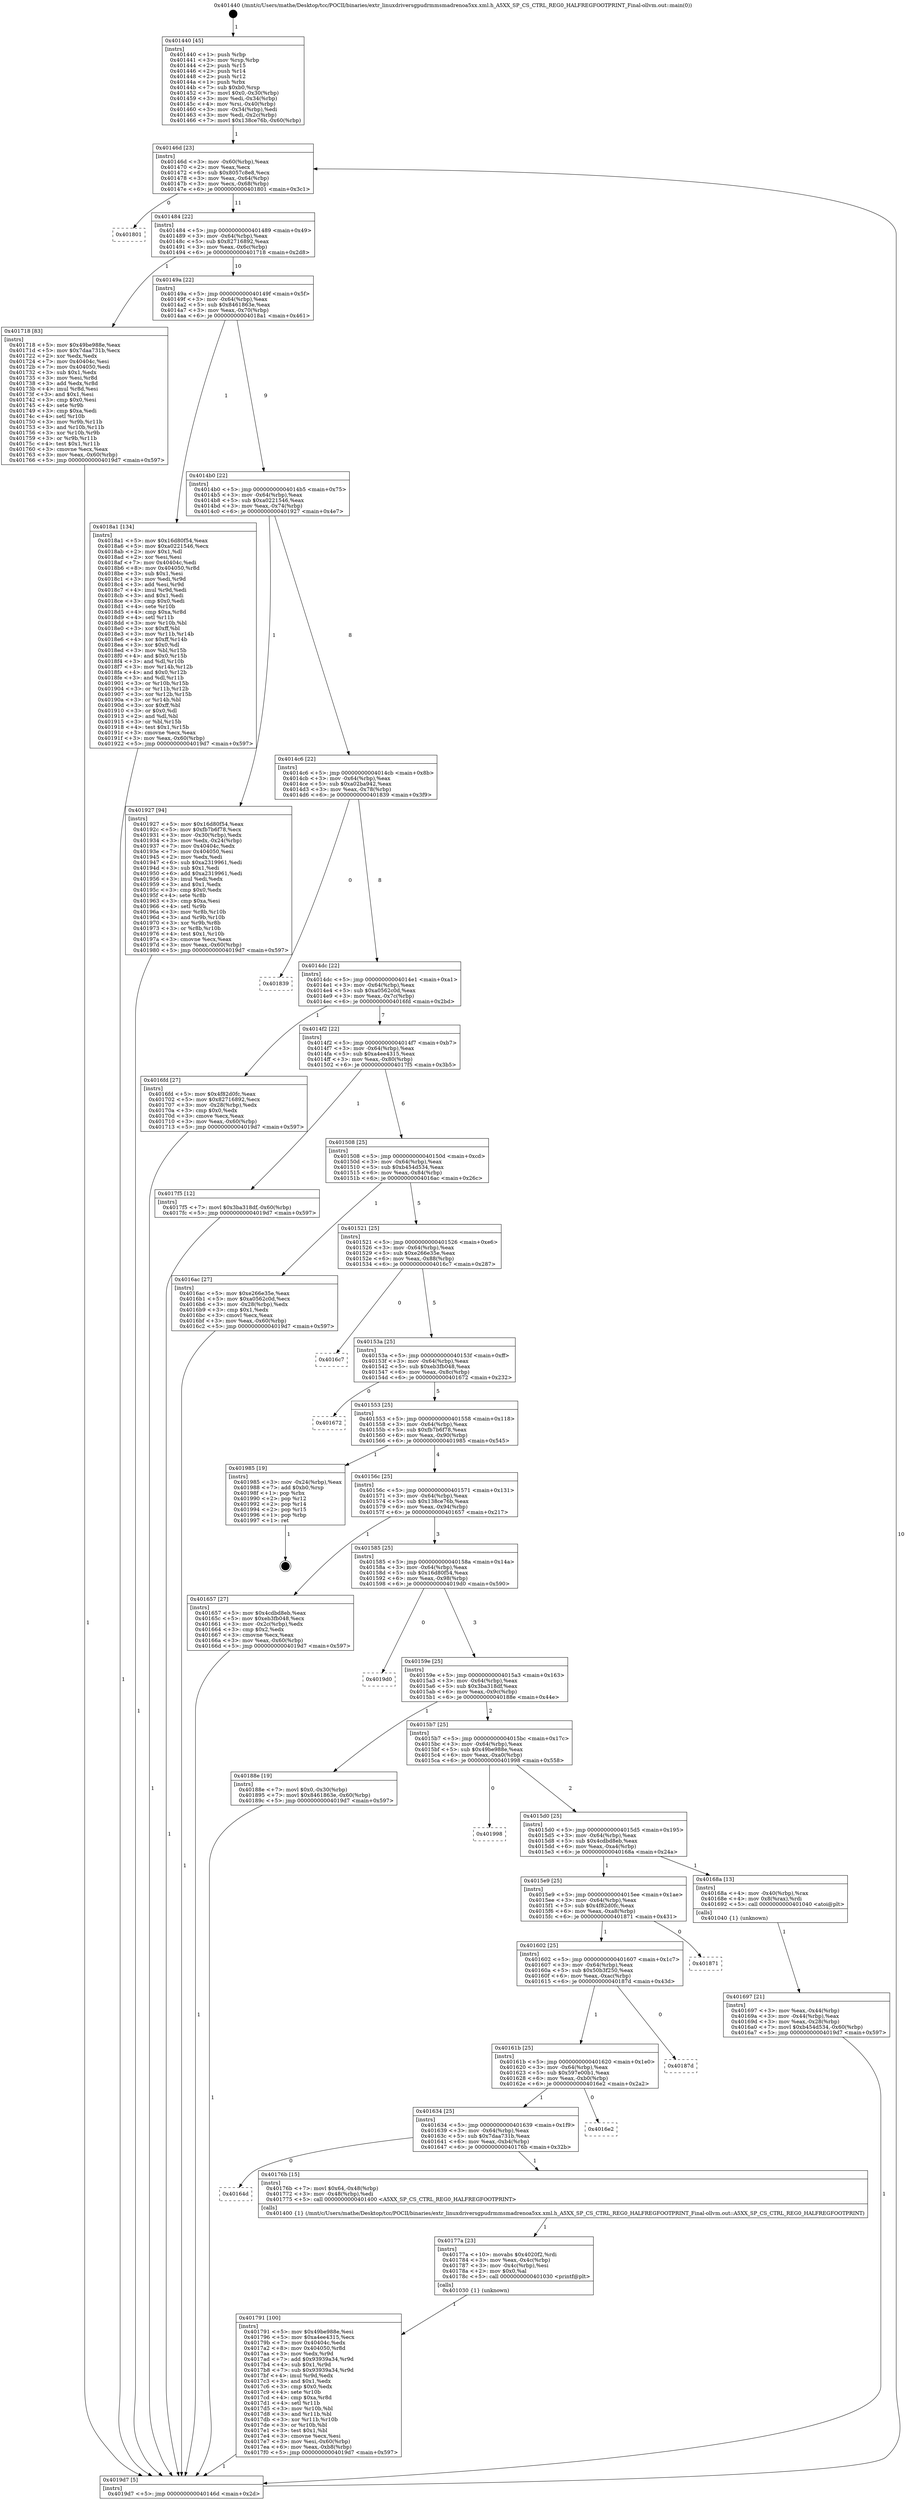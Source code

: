 digraph "0x401440" {
  label = "0x401440 (/mnt/c/Users/mathe/Desktop/tcc/POCII/binaries/extr_linuxdriversgpudrmmsmadrenoa5xx.xml.h_A5XX_SP_CS_CTRL_REG0_HALFREGFOOTPRINT_Final-ollvm.out::main(0))"
  labelloc = "t"
  node[shape=record]

  Entry [label="",width=0.3,height=0.3,shape=circle,fillcolor=black,style=filled]
  "0x40146d" [label="{
     0x40146d [23]\l
     | [instrs]\l
     &nbsp;&nbsp;0x40146d \<+3\>: mov -0x60(%rbp),%eax\l
     &nbsp;&nbsp;0x401470 \<+2\>: mov %eax,%ecx\l
     &nbsp;&nbsp;0x401472 \<+6\>: sub $0x8057c8e8,%ecx\l
     &nbsp;&nbsp;0x401478 \<+3\>: mov %eax,-0x64(%rbp)\l
     &nbsp;&nbsp;0x40147b \<+3\>: mov %ecx,-0x68(%rbp)\l
     &nbsp;&nbsp;0x40147e \<+6\>: je 0000000000401801 \<main+0x3c1\>\l
  }"]
  "0x401801" [label="{
     0x401801\l
  }", style=dashed]
  "0x401484" [label="{
     0x401484 [22]\l
     | [instrs]\l
     &nbsp;&nbsp;0x401484 \<+5\>: jmp 0000000000401489 \<main+0x49\>\l
     &nbsp;&nbsp;0x401489 \<+3\>: mov -0x64(%rbp),%eax\l
     &nbsp;&nbsp;0x40148c \<+5\>: sub $0x82716892,%eax\l
     &nbsp;&nbsp;0x401491 \<+3\>: mov %eax,-0x6c(%rbp)\l
     &nbsp;&nbsp;0x401494 \<+6\>: je 0000000000401718 \<main+0x2d8\>\l
  }"]
  Exit [label="",width=0.3,height=0.3,shape=circle,fillcolor=black,style=filled,peripheries=2]
  "0x401718" [label="{
     0x401718 [83]\l
     | [instrs]\l
     &nbsp;&nbsp;0x401718 \<+5\>: mov $0x49be988e,%eax\l
     &nbsp;&nbsp;0x40171d \<+5\>: mov $0x7daa731b,%ecx\l
     &nbsp;&nbsp;0x401722 \<+2\>: xor %edx,%edx\l
     &nbsp;&nbsp;0x401724 \<+7\>: mov 0x40404c,%esi\l
     &nbsp;&nbsp;0x40172b \<+7\>: mov 0x404050,%edi\l
     &nbsp;&nbsp;0x401732 \<+3\>: sub $0x1,%edx\l
     &nbsp;&nbsp;0x401735 \<+3\>: mov %esi,%r8d\l
     &nbsp;&nbsp;0x401738 \<+3\>: add %edx,%r8d\l
     &nbsp;&nbsp;0x40173b \<+4\>: imul %r8d,%esi\l
     &nbsp;&nbsp;0x40173f \<+3\>: and $0x1,%esi\l
     &nbsp;&nbsp;0x401742 \<+3\>: cmp $0x0,%esi\l
     &nbsp;&nbsp;0x401745 \<+4\>: sete %r9b\l
     &nbsp;&nbsp;0x401749 \<+3\>: cmp $0xa,%edi\l
     &nbsp;&nbsp;0x40174c \<+4\>: setl %r10b\l
     &nbsp;&nbsp;0x401750 \<+3\>: mov %r9b,%r11b\l
     &nbsp;&nbsp;0x401753 \<+3\>: and %r10b,%r11b\l
     &nbsp;&nbsp;0x401756 \<+3\>: xor %r10b,%r9b\l
     &nbsp;&nbsp;0x401759 \<+3\>: or %r9b,%r11b\l
     &nbsp;&nbsp;0x40175c \<+4\>: test $0x1,%r11b\l
     &nbsp;&nbsp;0x401760 \<+3\>: cmovne %ecx,%eax\l
     &nbsp;&nbsp;0x401763 \<+3\>: mov %eax,-0x60(%rbp)\l
     &nbsp;&nbsp;0x401766 \<+5\>: jmp 00000000004019d7 \<main+0x597\>\l
  }"]
  "0x40149a" [label="{
     0x40149a [22]\l
     | [instrs]\l
     &nbsp;&nbsp;0x40149a \<+5\>: jmp 000000000040149f \<main+0x5f\>\l
     &nbsp;&nbsp;0x40149f \<+3\>: mov -0x64(%rbp),%eax\l
     &nbsp;&nbsp;0x4014a2 \<+5\>: sub $0x8461863e,%eax\l
     &nbsp;&nbsp;0x4014a7 \<+3\>: mov %eax,-0x70(%rbp)\l
     &nbsp;&nbsp;0x4014aa \<+6\>: je 00000000004018a1 \<main+0x461\>\l
  }"]
  "0x401791" [label="{
     0x401791 [100]\l
     | [instrs]\l
     &nbsp;&nbsp;0x401791 \<+5\>: mov $0x49be988e,%esi\l
     &nbsp;&nbsp;0x401796 \<+5\>: mov $0xa4ee4315,%ecx\l
     &nbsp;&nbsp;0x40179b \<+7\>: mov 0x40404c,%edx\l
     &nbsp;&nbsp;0x4017a2 \<+8\>: mov 0x404050,%r8d\l
     &nbsp;&nbsp;0x4017aa \<+3\>: mov %edx,%r9d\l
     &nbsp;&nbsp;0x4017ad \<+7\>: add $0x93939a34,%r9d\l
     &nbsp;&nbsp;0x4017b4 \<+4\>: sub $0x1,%r9d\l
     &nbsp;&nbsp;0x4017b8 \<+7\>: sub $0x93939a34,%r9d\l
     &nbsp;&nbsp;0x4017bf \<+4\>: imul %r9d,%edx\l
     &nbsp;&nbsp;0x4017c3 \<+3\>: and $0x1,%edx\l
     &nbsp;&nbsp;0x4017c6 \<+3\>: cmp $0x0,%edx\l
     &nbsp;&nbsp;0x4017c9 \<+4\>: sete %r10b\l
     &nbsp;&nbsp;0x4017cd \<+4\>: cmp $0xa,%r8d\l
     &nbsp;&nbsp;0x4017d1 \<+4\>: setl %r11b\l
     &nbsp;&nbsp;0x4017d5 \<+3\>: mov %r10b,%bl\l
     &nbsp;&nbsp;0x4017d8 \<+3\>: and %r11b,%bl\l
     &nbsp;&nbsp;0x4017db \<+3\>: xor %r11b,%r10b\l
     &nbsp;&nbsp;0x4017de \<+3\>: or %r10b,%bl\l
     &nbsp;&nbsp;0x4017e1 \<+3\>: test $0x1,%bl\l
     &nbsp;&nbsp;0x4017e4 \<+3\>: cmovne %ecx,%esi\l
     &nbsp;&nbsp;0x4017e7 \<+3\>: mov %esi,-0x60(%rbp)\l
     &nbsp;&nbsp;0x4017ea \<+6\>: mov %eax,-0xb8(%rbp)\l
     &nbsp;&nbsp;0x4017f0 \<+5\>: jmp 00000000004019d7 \<main+0x597\>\l
  }"]
  "0x4018a1" [label="{
     0x4018a1 [134]\l
     | [instrs]\l
     &nbsp;&nbsp;0x4018a1 \<+5\>: mov $0x16d80f54,%eax\l
     &nbsp;&nbsp;0x4018a6 \<+5\>: mov $0xa0221546,%ecx\l
     &nbsp;&nbsp;0x4018ab \<+2\>: mov $0x1,%dl\l
     &nbsp;&nbsp;0x4018ad \<+2\>: xor %esi,%esi\l
     &nbsp;&nbsp;0x4018af \<+7\>: mov 0x40404c,%edi\l
     &nbsp;&nbsp;0x4018b6 \<+8\>: mov 0x404050,%r8d\l
     &nbsp;&nbsp;0x4018be \<+3\>: sub $0x1,%esi\l
     &nbsp;&nbsp;0x4018c1 \<+3\>: mov %edi,%r9d\l
     &nbsp;&nbsp;0x4018c4 \<+3\>: add %esi,%r9d\l
     &nbsp;&nbsp;0x4018c7 \<+4\>: imul %r9d,%edi\l
     &nbsp;&nbsp;0x4018cb \<+3\>: and $0x1,%edi\l
     &nbsp;&nbsp;0x4018ce \<+3\>: cmp $0x0,%edi\l
     &nbsp;&nbsp;0x4018d1 \<+4\>: sete %r10b\l
     &nbsp;&nbsp;0x4018d5 \<+4\>: cmp $0xa,%r8d\l
     &nbsp;&nbsp;0x4018d9 \<+4\>: setl %r11b\l
     &nbsp;&nbsp;0x4018dd \<+3\>: mov %r10b,%bl\l
     &nbsp;&nbsp;0x4018e0 \<+3\>: xor $0xff,%bl\l
     &nbsp;&nbsp;0x4018e3 \<+3\>: mov %r11b,%r14b\l
     &nbsp;&nbsp;0x4018e6 \<+4\>: xor $0xff,%r14b\l
     &nbsp;&nbsp;0x4018ea \<+3\>: xor $0x0,%dl\l
     &nbsp;&nbsp;0x4018ed \<+3\>: mov %bl,%r15b\l
     &nbsp;&nbsp;0x4018f0 \<+4\>: and $0x0,%r15b\l
     &nbsp;&nbsp;0x4018f4 \<+3\>: and %dl,%r10b\l
     &nbsp;&nbsp;0x4018f7 \<+3\>: mov %r14b,%r12b\l
     &nbsp;&nbsp;0x4018fa \<+4\>: and $0x0,%r12b\l
     &nbsp;&nbsp;0x4018fe \<+3\>: and %dl,%r11b\l
     &nbsp;&nbsp;0x401901 \<+3\>: or %r10b,%r15b\l
     &nbsp;&nbsp;0x401904 \<+3\>: or %r11b,%r12b\l
     &nbsp;&nbsp;0x401907 \<+3\>: xor %r12b,%r15b\l
     &nbsp;&nbsp;0x40190a \<+3\>: or %r14b,%bl\l
     &nbsp;&nbsp;0x40190d \<+3\>: xor $0xff,%bl\l
     &nbsp;&nbsp;0x401910 \<+3\>: or $0x0,%dl\l
     &nbsp;&nbsp;0x401913 \<+2\>: and %dl,%bl\l
     &nbsp;&nbsp;0x401915 \<+3\>: or %bl,%r15b\l
     &nbsp;&nbsp;0x401918 \<+4\>: test $0x1,%r15b\l
     &nbsp;&nbsp;0x40191c \<+3\>: cmovne %ecx,%eax\l
     &nbsp;&nbsp;0x40191f \<+3\>: mov %eax,-0x60(%rbp)\l
     &nbsp;&nbsp;0x401922 \<+5\>: jmp 00000000004019d7 \<main+0x597\>\l
  }"]
  "0x4014b0" [label="{
     0x4014b0 [22]\l
     | [instrs]\l
     &nbsp;&nbsp;0x4014b0 \<+5\>: jmp 00000000004014b5 \<main+0x75\>\l
     &nbsp;&nbsp;0x4014b5 \<+3\>: mov -0x64(%rbp),%eax\l
     &nbsp;&nbsp;0x4014b8 \<+5\>: sub $0xa0221546,%eax\l
     &nbsp;&nbsp;0x4014bd \<+3\>: mov %eax,-0x74(%rbp)\l
     &nbsp;&nbsp;0x4014c0 \<+6\>: je 0000000000401927 \<main+0x4e7\>\l
  }"]
  "0x40177a" [label="{
     0x40177a [23]\l
     | [instrs]\l
     &nbsp;&nbsp;0x40177a \<+10\>: movabs $0x4020f2,%rdi\l
     &nbsp;&nbsp;0x401784 \<+3\>: mov %eax,-0x4c(%rbp)\l
     &nbsp;&nbsp;0x401787 \<+3\>: mov -0x4c(%rbp),%esi\l
     &nbsp;&nbsp;0x40178a \<+2\>: mov $0x0,%al\l
     &nbsp;&nbsp;0x40178c \<+5\>: call 0000000000401030 \<printf@plt\>\l
     | [calls]\l
     &nbsp;&nbsp;0x401030 \{1\} (unknown)\l
  }"]
  "0x401927" [label="{
     0x401927 [94]\l
     | [instrs]\l
     &nbsp;&nbsp;0x401927 \<+5\>: mov $0x16d80f54,%eax\l
     &nbsp;&nbsp;0x40192c \<+5\>: mov $0xfb7b6f78,%ecx\l
     &nbsp;&nbsp;0x401931 \<+3\>: mov -0x30(%rbp),%edx\l
     &nbsp;&nbsp;0x401934 \<+3\>: mov %edx,-0x24(%rbp)\l
     &nbsp;&nbsp;0x401937 \<+7\>: mov 0x40404c,%edx\l
     &nbsp;&nbsp;0x40193e \<+7\>: mov 0x404050,%esi\l
     &nbsp;&nbsp;0x401945 \<+2\>: mov %edx,%edi\l
     &nbsp;&nbsp;0x401947 \<+6\>: sub $0xa2319961,%edi\l
     &nbsp;&nbsp;0x40194d \<+3\>: sub $0x1,%edi\l
     &nbsp;&nbsp;0x401950 \<+6\>: add $0xa2319961,%edi\l
     &nbsp;&nbsp;0x401956 \<+3\>: imul %edi,%edx\l
     &nbsp;&nbsp;0x401959 \<+3\>: and $0x1,%edx\l
     &nbsp;&nbsp;0x40195c \<+3\>: cmp $0x0,%edx\l
     &nbsp;&nbsp;0x40195f \<+4\>: sete %r8b\l
     &nbsp;&nbsp;0x401963 \<+3\>: cmp $0xa,%esi\l
     &nbsp;&nbsp;0x401966 \<+4\>: setl %r9b\l
     &nbsp;&nbsp;0x40196a \<+3\>: mov %r8b,%r10b\l
     &nbsp;&nbsp;0x40196d \<+3\>: and %r9b,%r10b\l
     &nbsp;&nbsp;0x401970 \<+3\>: xor %r9b,%r8b\l
     &nbsp;&nbsp;0x401973 \<+3\>: or %r8b,%r10b\l
     &nbsp;&nbsp;0x401976 \<+4\>: test $0x1,%r10b\l
     &nbsp;&nbsp;0x40197a \<+3\>: cmovne %ecx,%eax\l
     &nbsp;&nbsp;0x40197d \<+3\>: mov %eax,-0x60(%rbp)\l
     &nbsp;&nbsp;0x401980 \<+5\>: jmp 00000000004019d7 \<main+0x597\>\l
  }"]
  "0x4014c6" [label="{
     0x4014c6 [22]\l
     | [instrs]\l
     &nbsp;&nbsp;0x4014c6 \<+5\>: jmp 00000000004014cb \<main+0x8b\>\l
     &nbsp;&nbsp;0x4014cb \<+3\>: mov -0x64(%rbp),%eax\l
     &nbsp;&nbsp;0x4014ce \<+5\>: sub $0xa02ba942,%eax\l
     &nbsp;&nbsp;0x4014d3 \<+3\>: mov %eax,-0x78(%rbp)\l
     &nbsp;&nbsp;0x4014d6 \<+6\>: je 0000000000401839 \<main+0x3f9\>\l
  }"]
  "0x40164d" [label="{
     0x40164d\l
  }", style=dashed]
  "0x401839" [label="{
     0x401839\l
  }", style=dashed]
  "0x4014dc" [label="{
     0x4014dc [22]\l
     | [instrs]\l
     &nbsp;&nbsp;0x4014dc \<+5\>: jmp 00000000004014e1 \<main+0xa1\>\l
     &nbsp;&nbsp;0x4014e1 \<+3\>: mov -0x64(%rbp),%eax\l
     &nbsp;&nbsp;0x4014e4 \<+5\>: sub $0xa0562c0d,%eax\l
     &nbsp;&nbsp;0x4014e9 \<+3\>: mov %eax,-0x7c(%rbp)\l
     &nbsp;&nbsp;0x4014ec \<+6\>: je 00000000004016fd \<main+0x2bd\>\l
  }"]
  "0x40176b" [label="{
     0x40176b [15]\l
     | [instrs]\l
     &nbsp;&nbsp;0x40176b \<+7\>: movl $0x64,-0x48(%rbp)\l
     &nbsp;&nbsp;0x401772 \<+3\>: mov -0x48(%rbp),%edi\l
     &nbsp;&nbsp;0x401775 \<+5\>: call 0000000000401400 \<A5XX_SP_CS_CTRL_REG0_HALFREGFOOTPRINT\>\l
     | [calls]\l
     &nbsp;&nbsp;0x401400 \{1\} (/mnt/c/Users/mathe/Desktop/tcc/POCII/binaries/extr_linuxdriversgpudrmmsmadrenoa5xx.xml.h_A5XX_SP_CS_CTRL_REG0_HALFREGFOOTPRINT_Final-ollvm.out::A5XX_SP_CS_CTRL_REG0_HALFREGFOOTPRINT)\l
  }"]
  "0x4016fd" [label="{
     0x4016fd [27]\l
     | [instrs]\l
     &nbsp;&nbsp;0x4016fd \<+5\>: mov $0x4f82d0fc,%eax\l
     &nbsp;&nbsp;0x401702 \<+5\>: mov $0x82716892,%ecx\l
     &nbsp;&nbsp;0x401707 \<+3\>: mov -0x28(%rbp),%edx\l
     &nbsp;&nbsp;0x40170a \<+3\>: cmp $0x0,%edx\l
     &nbsp;&nbsp;0x40170d \<+3\>: cmove %ecx,%eax\l
     &nbsp;&nbsp;0x401710 \<+3\>: mov %eax,-0x60(%rbp)\l
     &nbsp;&nbsp;0x401713 \<+5\>: jmp 00000000004019d7 \<main+0x597\>\l
  }"]
  "0x4014f2" [label="{
     0x4014f2 [22]\l
     | [instrs]\l
     &nbsp;&nbsp;0x4014f2 \<+5\>: jmp 00000000004014f7 \<main+0xb7\>\l
     &nbsp;&nbsp;0x4014f7 \<+3\>: mov -0x64(%rbp),%eax\l
     &nbsp;&nbsp;0x4014fa \<+5\>: sub $0xa4ee4315,%eax\l
     &nbsp;&nbsp;0x4014ff \<+3\>: mov %eax,-0x80(%rbp)\l
     &nbsp;&nbsp;0x401502 \<+6\>: je 00000000004017f5 \<main+0x3b5\>\l
  }"]
  "0x401634" [label="{
     0x401634 [25]\l
     | [instrs]\l
     &nbsp;&nbsp;0x401634 \<+5\>: jmp 0000000000401639 \<main+0x1f9\>\l
     &nbsp;&nbsp;0x401639 \<+3\>: mov -0x64(%rbp),%eax\l
     &nbsp;&nbsp;0x40163c \<+5\>: sub $0x7daa731b,%eax\l
     &nbsp;&nbsp;0x401641 \<+6\>: mov %eax,-0xb4(%rbp)\l
     &nbsp;&nbsp;0x401647 \<+6\>: je 000000000040176b \<main+0x32b\>\l
  }"]
  "0x4017f5" [label="{
     0x4017f5 [12]\l
     | [instrs]\l
     &nbsp;&nbsp;0x4017f5 \<+7\>: movl $0x3ba318df,-0x60(%rbp)\l
     &nbsp;&nbsp;0x4017fc \<+5\>: jmp 00000000004019d7 \<main+0x597\>\l
  }"]
  "0x401508" [label="{
     0x401508 [25]\l
     | [instrs]\l
     &nbsp;&nbsp;0x401508 \<+5\>: jmp 000000000040150d \<main+0xcd\>\l
     &nbsp;&nbsp;0x40150d \<+3\>: mov -0x64(%rbp),%eax\l
     &nbsp;&nbsp;0x401510 \<+5\>: sub $0xb454d534,%eax\l
     &nbsp;&nbsp;0x401515 \<+6\>: mov %eax,-0x84(%rbp)\l
     &nbsp;&nbsp;0x40151b \<+6\>: je 00000000004016ac \<main+0x26c\>\l
  }"]
  "0x4016e2" [label="{
     0x4016e2\l
  }", style=dashed]
  "0x4016ac" [label="{
     0x4016ac [27]\l
     | [instrs]\l
     &nbsp;&nbsp;0x4016ac \<+5\>: mov $0xe266e35e,%eax\l
     &nbsp;&nbsp;0x4016b1 \<+5\>: mov $0xa0562c0d,%ecx\l
     &nbsp;&nbsp;0x4016b6 \<+3\>: mov -0x28(%rbp),%edx\l
     &nbsp;&nbsp;0x4016b9 \<+3\>: cmp $0x1,%edx\l
     &nbsp;&nbsp;0x4016bc \<+3\>: cmovl %ecx,%eax\l
     &nbsp;&nbsp;0x4016bf \<+3\>: mov %eax,-0x60(%rbp)\l
     &nbsp;&nbsp;0x4016c2 \<+5\>: jmp 00000000004019d7 \<main+0x597\>\l
  }"]
  "0x401521" [label="{
     0x401521 [25]\l
     | [instrs]\l
     &nbsp;&nbsp;0x401521 \<+5\>: jmp 0000000000401526 \<main+0xe6\>\l
     &nbsp;&nbsp;0x401526 \<+3\>: mov -0x64(%rbp),%eax\l
     &nbsp;&nbsp;0x401529 \<+5\>: sub $0xe266e35e,%eax\l
     &nbsp;&nbsp;0x40152e \<+6\>: mov %eax,-0x88(%rbp)\l
     &nbsp;&nbsp;0x401534 \<+6\>: je 00000000004016c7 \<main+0x287\>\l
  }"]
  "0x40161b" [label="{
     0x40161b [25]\l
     | [instrs]\l
     &nbsp;&nbsp;0x40161b \<+5\>: jmp 0000000000401620 \<main+0x1e0\>\l
     &nbsp;&nbsp;0x401620 \<+3\>: mov -0x64(%rbp),%eax\l
     &nbsp;&nbsp;0x401623 \<+5\>: sub $0x597e00b1,%eax\l
     &nbsp;&nbsp;0x401628 \<+6\>: mov %eax,-0xb0(%rbp)\l
     &nbsp;&nbsp;0x40162e \<+6\>: je 00000000004016e2 \<main+0x2a2\>\l
  }"]
  "0x4016c7" [label="{
     0x4016c7\l
  }", style=dashed]
  "0x40153a" [label="{
     0x40153a [25]\l
     | [instrs]\l
     &nbsp;&nbsp;0x40153a \<+5\>: jmp 000000000040153f \<main+0xff\>\l
     &nbsp;&nbsp;0x40153f \<+3\>: mov -0x64(%rbp),%eax\l
     &nbsp;&nbsp;0x401542 \<+5\>: sub $0xeb3fb048,%eax\l
     &nbsp;&nbsp;0x401547 \<+6\>: mov %eax,-0x8c(%rbp)\l
     &nbsp;&nbsp;0x40154d \<+6\>: je 0000000000401672 \<main+0x232\>\l
  }"]
  "0x40187d" [label="{
     0x40187d\l
  }", style=dashed]
  "0x401672" [label="{
     0x401672\l
  }", style=dashed]
  "0x401553" [label="{
     0x401553 [25]\l
     | [instrs]\l
     &nbsp;&nbsp;0x401553 \<+5\>: jmp 0000000000401558 \<main+0x118\>\l
     &nbsp;&nbsp;0x401558 \<+3\>: mov -0x64(%rbp),%eax\l
     &nbsp;&nbsp;0x40155b \<+5\>: sub $0xfb7b6f78,%eax\l
     &nbsp;&nbsp;0x401560 \<+6\>: mov %eax,-0x90(%rbp)\l
     &nbsp;&nbsp;0x401566 \<+6\>: je 0000000000401985 \<main+0x545\>\l
  }"]
  "0x401602" [label="{
     0x401602 [25]\l
     | [instrs]\l
     &nbsp;&nbsp;0x401602 \<+5\>: jmp 0000000000401607 \<main+0x1c7\>\l
     &nbsp;&nbsp;0x401607 \<+3\>: mov -0x64(%rbp),%eax\l
     &nbsp;&nbsp;0x40160a \<+5\>: sub $0x50b3f250,%eax\l
     &nbsp;&nbsp;0x40160f \<+6\>: mov %eax,-0xac(%rbp)\l
     &nbsp;&nbsp;0x401615 \<+6\>: je 000000000040187d \<main+0x43d\>\l
  }"]
  "0x401985" [label="{
     0x401985 [19]\l
     | [instrs]\l
     &nbsp;&nbsp;0x401985 \<+3\>: mov -0x24(%rbp),%eax\l
     &nbsp;&nbsp;0x401988 \<+7\>: add $0xb0,%rsp\l
     &nbsp;&nbsp;0x40198f \<+1\>: pop %rbx\l
     &nbsp;&nbsp;0x401990 \<+2\>: pop %r12\l
     &nbsp;&nbsp;0x401992 \<+2\>: pop %r14\l
     &nbsp;&nbsp;0x401994 \<+2\>: pop %r15\l
     &nbsp;&nbsp;0x401996 \<+1\>: pop %rbp\l
     &nbsp;&nbsp;0x401997 \<+1\>: ret\l
  }"]
  "0x40156c" [label="{
     0x40156c [25]\l
     | [instrs]\l
     &nbsp;&nbsp;0x40156c \<+5\>: jmp 0000000000401571 \<main+0x131\>\l
     &nbsp;&nbsp;0x401571 \<+3\>: mov -0x64(%rbp),%eax\l
     &nbsp;&nbsp;0x401574 \<+5\>: sub $0x138ce76b,%eax\l
     &nbsp;&nbsp;0x401579 \<+6\>: mov %eax,-0x94(%rbp)\l
     &nbsp;&nbsp;0x40157f \<+6\>: je 0000000000401657 \<main+0x217\>\l
  }"]
  "0x401871" [label="{
     0x401871\l
  }", style=dashed]
  "0x401657" [label="{
     0x401657 [27]\l
     | [instrs]\l
     &nbsp;&nbsp;0x401657 \<+5\>: mov $0x4cdbd8eb,%eax\l
     &nbsp;&nbsp;0x40165c \<+5\>: mov $0xeb3fb048,%ecx\l
     &nbsp;&nbsp;0x401661 \<+3\>: mov -0x2c(%rbp),%edx\l
     &nbsp;&nbsp;0x401664 \<+3\>: cmp $0x2,%edx\l
     &nbsp;&nbsp;0x401667 \<+3\>: cmovne %ecx,%eax\l
     &nbsp;&nbsp;0x40166a \<+3\>: mov %eax,-0x60(%rbp)\l
     &nbsp;&nbsp;0x40166d \<+5\>: jmp 00000000004019d7 \<main+0x597\>\l
  }"]
  "0x401585" [label="{
     0x401585 [25]\l
     | [instrs]\l
     &nbsp;&nbsp;0x401585 \<+5\>: jmp 000000000040158a \<main+0x14a\>\l
     &nbsp;&nbsp;0x40158a \<+3\>: mov -0x64(%rbp),%eax\l
     &nbsp;&nbsp;0x40158d \<+5\>: sub $0x16d80f54,%eax\l
     &nbsp;&nbsp;0x401592 \<+6\>: mov %eax,-0x98(%rbp)\l
     &nbsp;&nbsp;0x401598 \<+6\>: je 00000000004019d0 \<main+0x590\>\l
  }"]
  "0x4019d7" [label="{
     0x4019d7 [5]\l
     | [instrs]\l
     &nbsp;&nbsp;0x4019d7 \<+5\>: jmp 000000000040146d \<main+0x2d\>\l
  }"]
  "0x401440" [label="{
     0x401440 [45]\l
     | [instrs]\l
     &nbsp;&nbsp;0x401440 \<+1\>: push %rbp\l
     &nbsp;&nbsp;0x401441 \<+3\>: mov %rsp,%rbp\l
     &nbsp;&nbsp;0x401444 \<+2\>: push %r15\l
     &nbsp;&nbsp;0x401446 \<+2\>: push %r14\l
     &nbsp;&nbsp;0x401448 \<+2\>: push %r12\l
     &nbsp;&nbsp;0x40144a \<+1\>: push %rbx\l
     &nbsp;&nbsp;0x40144b \<+7\>: sub $0xb0,%rsp\l
     &nbsp;&nbsp;0x401452 \<+7\>: movl $0x0,-0x30(%rbp)\l
     &nbsp;&nbsp;0x401459 \<+3\>: mov %edi,-0x34(%rbp)\l
     &nbsp;&nbsp;0x40145c \<+4\>: mov %rsi,-0x40(%rbp)\l
     &nbsp;&nbsp;0x401460 \<+3\>: mov -0x34(%rbp),%edi\l
     &nbsp;&nbsp;0x401463 \<+3\>: mov %edi,-0x2c(%rbp)\l
     &nbsp;&nbsp;0x401466 \<+7\>: movl $0x138ce76b,-0x60(%rbp)\l
  }"]
  "0x401697" [label="{
     0x401697 [21]\l
     | [instrs]\l
     &nbsp;&nbsp;0x401697 \<+3\>: mov %eax,-0x44(%rbp)\l
     &nbsp;&nbsp;0x40169a \<+3\>: mov -0x44(%rbp),%eax\l
     &nbsp;&nbsp;0x40169d \<+3\>: mov %eax,-0x28(%rbp)\l
     &nbsp;&nbsp;0x4016a0 \<+7\>: movl $0xb454d534,-0x60(%rbp)\l
     &nbsp;&nbsp;0x4016a7 \<+5\>: jmp 00000000004019d7 \<main+0x597\>\l
  }"]
  "0x4019d0" [label="{
     0x4019d0\l
  }", style=dashed]
  "0x40159e" [label="{
     0x40159e [25]\l
     | [instrs]\l
     &nbsp;&nbsp;0x40159e \<+5\>: jmp 00000000004015a3 \<main+0x163\>\l
     &nbsp;&nbsp;0x4015a3 \<+3\>: mov -0x64(%rbp),%eax\l
     &nbsp;&nbsp;0x4015a6 \<+5\>: sub $0x3ba318df,%eax\l
     &nbsp;&nbsp;0x4015ab \<+6\>: mov %eax,-0x9c(%rbp)\l
     &nbsp;&nbsp;0x4015b1 \<+6\>: je 000000000040188e \<main+0x44e\>\l
  }"]
  "0x4015e9" [label="{
     0x4015e9 [25]\l
     | [instrs]\l
     &nbsp;&nbsp;0x4015e9 \<+5\>: jmp 00000000004015ee \<main+0x1ae\>\l
     &nbsp;&nbsp;0x4015ee \<+3\>: mov -0x64(%rbp),%eax\l
     &nbsp;&nbsp;0x4015f1 \<+5\>: sub $0x4f82d0fc,%eax\l
     &nbsp;&nbsp;0x4015f6 \<+6\>: mov %eax,-0xa8(%rbp)\l
     &nbsp;&nbsp;0x4015fc \<+6\>: je 0000000000401871 \<main+0x431\>\l
  }"]
  "0x40188e" [label="{
     0x40188e [19]\l
     | [instrs]\l
     &nbsp;&nbsp;0x40188e \<+7\>: movl $0x0,-0x30(%rbp)\l
     &nbsp;&nbsp;0x401895 \<+7\>: movl $0x8461863e,-0x60(%rbp)\l
     &nbsp;&nbsp;0x40189c \<+5\>: jmp 00000000004019d7 \<main+0x597\>\l
  }"]
  "0x4015b7" [label="{
     0x4015b7 [25]\l
     | [instrs]\l
     &nbsp;&nbsp;0x4015b7 \<+5\>: jmp 00000000004015bc \<main+0x17c\>\l
     &nbsp;&nbsp;0x4015bc \<+3\>: mov -0x64(%rbp),%eax\l
     &nbsp;&nbsp;0x4015bf \<+5\>: sub $0x49be988e,%eax\l
     &nbsp;&nbsp;0x4015c4 \<+6\>: mov %eax,-0xa0(%rbp)\l
     &nbsp;&nbsp;0x4015ca \<+6\>: je 0000000000401998 \<main+0x558\>\l
  }"]
  "0x40168a" [label="{
     0x40168a [13]\l
     | [instrs]\l
     &nbsp;&nbsp;0x40168a \<+4\>: mov -0x40(%rbp),%rax\l
     &nbsp;&nbsp;0x40168e \<+4\>: mov 0x8(%rax),%rdi\l
     &nbsp;&nbsp;0x401692 \<+5\>: call 0000000000401040 \<atoi@plt\>\l
     | [calls]\l
     &nbsp;&nbsp;0x401040 \{1\} (unknown)\l
  }"]
  "0x401998" [label="{
     0x401998\l
  }", style=dashed]
  "0x4015d0" [label="{
     0x4015d0 [25]\l
     | [instrs]\l
     &nbsp;&nbsp;0x4015d0 \<+5\>: jmp 00000000004015d5 \<main+0x195\>\l
     &nbsp;&nbsp;0x4015d5 \<+3\>: mov -0x64(%rbp),%eax\l
     &nbsp;&nbsp;0x4015d8 \<+5\>: sub $0x4cdbd8eb,%eax\l
     &nbsp;&nbsp;0x4015dd \<+6\>: mov %eax,-0xa4(%rbp)\l
     &nbsp;&nbsp;0x4015e3 \<+6\>: je 000000000040168a \<main+0x24a\>\l
  }"]
  Entry -> "0x401440" [label=" 1"]
  "0x40146d" -> "0x401801" [label=" 0"]
  "0x40146d" -> "0x401484" [label=" 11"]
  "0x401985" -> Exit [label=" 1"]
  "0x401484" -> "0x401718" [label=" 1"]
  "0x401484" -> "0x40149a" [label=" 10"]
  "0x401927" -> "0x4019d7" [label=" 1"]
  "0x40149a" -> "0x4018a1" [label=" 1"]
  "0x40149a" -> "0x4014b0" [label=" 9"]
  "0x4018a1" -> "0x4019d7" [label=" 1"]
  "0x4014b0" -> "0x401927" [label=" 1"]
  "0x4014b0" -> "0x4014c6" [label=" 8"]
  "0x40188e" -> "0x4019d7" [label=" 1"]
  "0x4014c6" -> "0x401839" [label=" 0"]
  "0x4014c6" -> "0x4014dc" [label=" 8"]
  "0x4017f5" -> "0x4019d7" [label=" 1"]
  "0x4014dc" -> "0x4016fd" [label=" 1"]
  "0x4014dc" -> "0x4014f2" [label=" 7"]
  "0x401791" -> "0x4019d7" [label=" 1"]
  "0x4014f2" -> "0x4017f5" [label=" 1"]
  "0x4014f2" -> "0x401508" [label=" 6"]
  "0x40176b" -> "0x40177a" [label=" 1"]
  "0x401508" -> "0x4016ac" [label=" 1"]
  "0x401508" -> "0x401521" [label=" 5"]
  "0x401634" -> "0x40164d" [label=" 0"]
  "0x401521" -> "0x4016c7" [label=" 0"]
  "0x401521" -> "0x40153a" [label=" 5"]
  "0x40177a" -> "0x401791" [label=" 1"]
  "0x40153a" -> "0x401672" [label=" 0"]
  "0x40153a" -> "0x401553" [label=" 5"]
  "0x40161b" -> "0x401634" [label=" 1"]
  "0x401553" -> "0x401985" [label=" 1"]
  "0x401553" -> "0x40156c" [label=" 4"]
  "0x401634" -> "0x40176b" [label=" 1"]
  "0x40156c" -> "0x401657" [label=" 1"]
  "0x40156c" -> "0x401585" [label=" 3"]
  "0x401657" -> "0x4019d7" [label=" 1"]
  "0x401440" -> "0x40146d" [label=" 1"]
  "0x4019d7" -> "0x40146d" [label=" 10"]
  "0x401602" -> "0x40161b" [label=" 1"]
  "0x401585" -> "0x4019d0" [label=" 0"]
  "0x401585" -> "0x40159e" [label=" 3"]
  "0x40161b" -> "0x4016e2" [label=" 0"]
  "0x40159e" -> "0x40188e" [label=" 1"]
  "0x40159e" -> "0x4015b7" [label=" 2"]
  "0x4015e9" -> "0x401602" [label=" 1"]
  "0x4015b7" -> "0x401998" [label=" 0"]
  "0x4015b7" -> "0x4015d0" [label=" 2"]
  "0x4015e9" -> "0x401871" [label=" 0"]
  "0x4015d0" -> "0x40168a" [label=" 1"]
  "0x4015d0" -> "0x4015e9" [label=" 1"]
  "0x40168a" -> "0x401697" [label=" 1"]
  "0x401697" -> "0x4019d7" [label=" 1"]
  "0x4016ac" -> "0x4019d7" [label=" 1"]
  "0x4016fd" -> "0x4019d7" [label=" 1"]
  "0x401718" -> "0x4019d7" [label=" 1"]
  "0x401602" -> "0x40187d" [label=" 0"]
}
